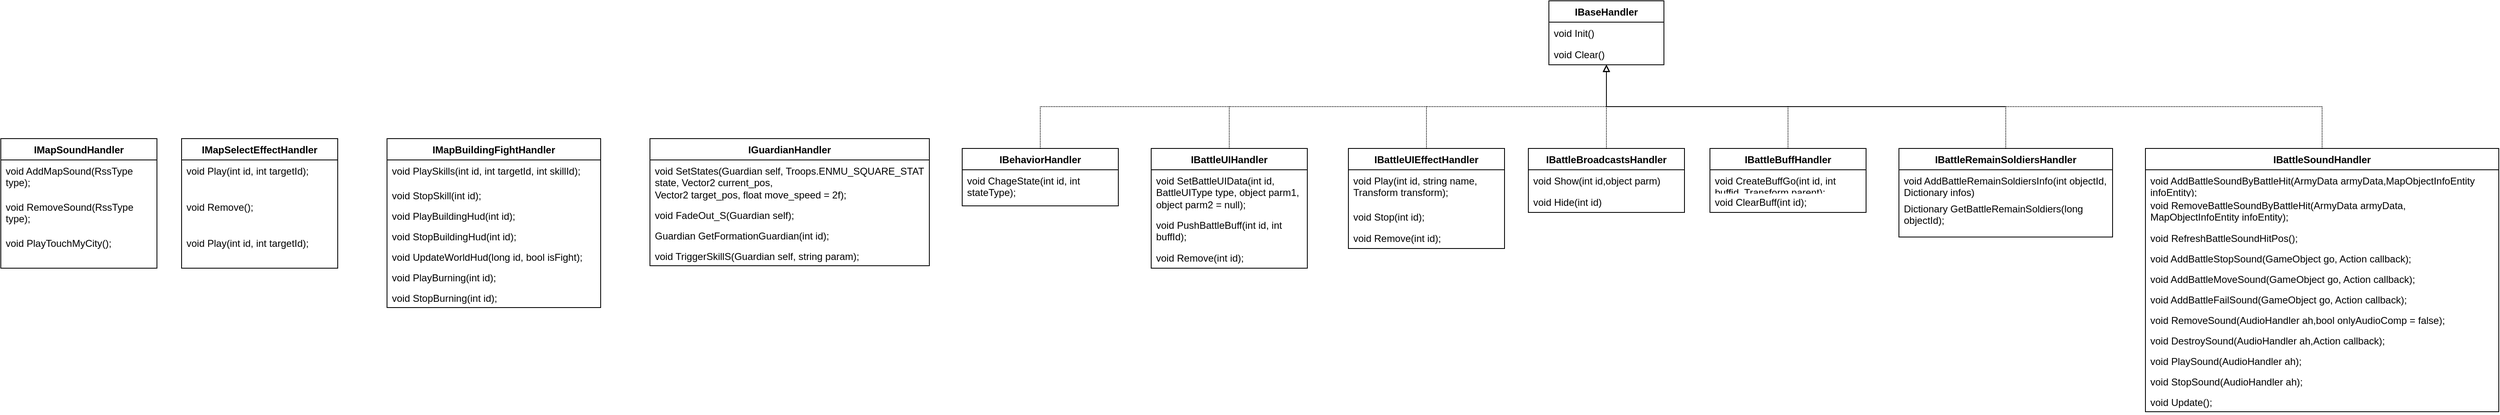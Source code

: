 <mxfile version="22.1.5" type="github">
  <diagram id="C5RBs43oDa-KdzZeNtuy" name="Page-1">
    <mxGraphModel dx="3728" dy="1118" grid="1" gridSize="10" guides="1" tooltips="1" connect="1" arrows="1" fold="1" page="1" pageScale="1" pageWidth="827" pageHeight="1169" background="none" math="0" shadow="0">
      <root>
        <mxCell id="WIyWlLk6GJQsqaUBKTNV-0" />
        <mxCell id="WIyWlLk6GJQsqaUBKTNV-1" parent="WIyWlLk6GJQsqaUBKTNV-0" />
        <mxCell id="vtyjgrVnTe7GE00nzrDD-10" value="IBaseHandler" style="swimlane;childLayout=stackLayout;horizontal=1;startSize=26;fillColor=none;horizontalStack=0;resizeParent=1;resizeParentMax=0;resizeLast=0;collapsible=1;marginBottom=0;whiteSpace=wrap;html=1;align=center;verticalAlign=top;labelBackgroundColor=none;" parent="WIyWlLk6GJQsqaUBKTNV-1" vertex="1">
          <mxGeometry x="344" y="150" width="140" height="78" as="geometry" />
        </mxCell>
        <mxCell id="vtyjgrVnTe7GE00nzrDD-11" value="void Init()" style="text;strokeColor=none;fillColor=none;align=left;verticalAlign=top;spacingLeft=4;spacingRight=4;overflow=hidden;rotatable=0;points=[[0,0.5],[1,0.5]];portConstraint=eastwest;whiteSpace=wrap;html=1;labelBackgroundColor=none;" parent="vtyjgrVnTe7GE00nzrDD-10" vertex="1">
          <mxGeometry y="26" width="140" height="26" as="geometry" />
        </mxCell>
        <mxCell id="vtyjgrVnTe7GE00nzrDD-12" value="void Clear()" style="text;strokeColor=none;fillColor=none;align=left;verticalAlign=top;spacingLeft=4;spacingRight=4;overflow=hidden;rotatable=0;points=[[0,0.5],[1,0.5]];portConstraint=eastwest;whiteSpace=wrap;html=1;labelBackgroundColor=none;" parent="vtyjgrVnTe7GE00nzrDD-10" vertex="1">
          <mxGeometry y="52" width="140" height="26" as="geometry" />
        </mxCell>
        <mxCell id="vtyjgrVnTe7GE00nzrDD-21" value="" style="edgeStyle=orthogonalEdgeStyle;rounded=0;orthogonalLoop=1;jettySize=auto;html=1;dashed=1;dashPattern=1 1;endArrow=block;endFill=0;labelBackgroundColor=none;fontColor=default;" parent="WIyWlLk6GJQsqaUBKTNV-1" source="vtyjgrVnTe7GE00nzrDD-14" target="vtyjgrVnTe7GE00nzrDD-10" edge="1">
          <mxGeometry relative="1" as="geometry" />
        </mxCell>
        <mxCell id="vtyjgrVnTe7GE00nzrDD-14" value="IBattleBroadcastsHandler" style="swimlane;childLayout=stackLayout;horizontal=1;startSize=26;fillColor=none;horizontalStack=0;resizeParent=1;resizeParentMax=0;resizeLast=0;collapsible=1;marginBottom=0;whiteSpace=wrap;html=1;align=center;verticalAlign=top;labelBackgroundColor=none;" parent="WIyWlLk6GJQsqaUBKTNV-1" vertex="1">
          <mxGeometry x="319" y="330" width="190" height="78" as="geometry" />
        </mxCell>
        <mxCell id="vtyjgrVnTe7GE00nzrDD-15" value="void Show(int id,object parm)" style="text;strokeColor=none;fillColor=none;align=left;verticalAlign=top;spacingLeft=4;spacingRight=4;overflow=hidden;rotatable=0;points=[[0,0.5],[1,0.5]];portConstraint=eastwest;whiteSpace=wrap;html=1;labelBackgroundColor=none;" parent="vtyjgrVnTe7GE00nzrDD-14" vertex="1">
          <mxGeometry y="26" width="190" height="26" as="geometry" />
        </mxCell>
        <mxCell id="vtyjgrVnTe7GE00nzrDD-16" value="void Hide(int id)" style="text;strokeColor=none;fillColor=none;align=left;verticalAlign=top;spacingLeft=4;spacingRight=4;overflow=hidden;rotatable=0;points=[[0,0.5],[1,0.5]];portConstraint=eastwest;whiteSpace=wrap;html=1;labelBackgroundColor=none;" parent="vtyjgrVnTe7GE00nzrDD-14" vertex="1">
          <mxGeometry y="52" width="190" height="26" as="geometry" />
        </mxCell>
        <mxCell id="vtyjgrVnTe7GE00nzrDD-22" value="IBattleBuffHandler" style="swimlane;childLayout=stackLayout;horizontal=1;startSize=26;fillColor=none;horizontalStack=0;resizeParent=1;resizeParentMax=0;resizeLast=0;collapsible=1;marginBottom=0;whiteSpace=wrap;html=1;align=center;verticalAlign=top;labelBackgroundColor=none;" parent="WIyWlLk6GJQsqaUBKTNV-1" vertex="1">
          <mxGeometry x="540" y="330" width="190" height="78" as="geometry" />
        </mxCell>
        <mxCell id="vtyjgrVnTe7GE00nzrDD-23" value="void CreateBuffGo(int id, int buffid, Transform parent);" style="text;strokeColor=none;fillColor=none;align=left;verticalAlign=top;spacingLeft=4;spacingRight=4;overflow=hidden;rotatable=0;points=[[0,0.5],[1,0.5]];portConstraint=eastwest;whiteSpace=wrap;html=1;labelBackgroundColor=none;" parent="vtyjgrVnTe7GE00nzrDD-22" vertex="1">
          <mxGeometry y="26" width="190" height="26" as="geometry" />
        </mxCell>
        <mxCell id="vtyjgrVnTe7GE00nzrDD-24" value="void ClearBuff(int id);" style="text;strokeColor=none;fillColor=none;align=left;verticalAlign=top;spacingLeft=4;spacingRight=4;overflow=hidden;rotatable=0;points=[[0,0.5],[1,0.5]];portConstraint=eastwest;whiteSpace=wrap;html=1;labelBackgroundColor=none;" parent="vtyjgrVnTe7GE00nzrDD-22" vertex="1">
          <mxGeometry y="52" width="190" height="26" as="geometry" />
        </mxCell>
        <mxCell id="vtyjgrVnTe7GE00nzrDD-25" value="IBattleRemainSoldiersHandler" style="swimlane;childLayout=stackLayout;horizontal=1;startSize=26;fillColor=none;horizontalStack=0;resizeParent=1;resizeParentMax=0;resizeLast=0;collapsible=1;marginBottom=0;whiteSpace=wrap;html=1;align=center;verticalAlign=top;labelBackgroundColor=none;" parent="WIyWlLk6GJQsqaUBKTNV-1" vertex="1">
          <mxGeometry x="770" y="330" width="260" height="108" as="geometry" />
        </mxCell>
        <mxCell id="vtyjgrVnTe7GE00nzrDD-26" value="void AddBattleRemainSoldiersInfo(int objectId, Dictionary infos)" style="text;strokeColor=none;fillColor=none;align=left;verticalAlign=top;spacingLeft=4;spacingRight=4;overflow=hidden;rotatable=0;points=[[0,0.5],[1,0.5]];portConstraint=eastwest;whiteSpace=wrap;html=1;labelBackgroundColor=none;" parent="vtyjgrVnTe7GE00nzrDD-25" vertex="1">
          <mxGeometry y="26" width="260" height="34" as="geometry" />
        </mxCell>
        <mxCell id="vtyjgrVnTe7GE00nzrDD-27" value="Dictionary GetBattleRemainSoldiers(long objectId);" style="text;strokeColor=none;fillColor=none;align=left;verticalAlign=top;spacingLeft=4;spacingRight=4;overflow=hidden;rotatable=0;points=[[0,0.5],[1,0.5]];portConstraint=eastwest;whiteSpace=wrap;html=1;labelBackgroundColor=none;" parent="vtyjgrVnTe7GE00nzrDD-25" vertex="1">
          <mxGeometry y="60" width="260" height="48" as="geometry" />
        </mxCell>
        <mxCell id="vtyjgrVnTe7GE00nzrDD-28" value="" style="edgeStyle=orthogonalEdgeStyle;rounded=0;orthogonalLoop=1;jettySize=auto;html=1;dashed=1;dashPattern=1 1;endArrow=block;endFill=0;exitX=0.5;exitY=0;exitDx=0;exitDy=0;labelBackgroundColor=none;fontColor=default;" parent="WIyWlLk6GJQsqaUBKTNV-1" source="vtyjgrVnTe7GE00nzrDD-22" target="vtyjgrVnTe7GE00nzrDD-10" edge="1">
          <mxGeometry relative="1" as="geometry">
            <mxPoint x="424" y="340" as="sourcePoint" />
            <mxPoint x="424" y="238" as="targetPoint" />
          </mxGeometry>
        </mxCell>
        <mxCell id="vtyjgrVnTe7GE00nzrDD-29" value="" style="edgeStyle=orthogonalEdgeStyle;rounded=0;orthogonalLoop=1;jettySize=auto;html=1;dashed=1;dashPattern=1 1;endArrow=block;endFill=0;exitX=0.5;exitY=0;exitDx=0;exitDy=0;labelBackgroundColor=none;fontColor=default;" parent="WIyWlLk6GJQsqaUBKTNV-1" source="vtyjgrVnTe7GE00nzrDD-25" target="vtyjgrVnTe7GE00nzrDD-10" edge="1">
          <mxGeometry relative="1" as="geometry">
            <mxPoint x="645" y="340" as="sourcePoint" />
            <mxPoint x="424" y="238" as="targetPoint" />
          </mxGeometry>
        </mxCell>
        <mxCell id="vtyjgrVnTe7GE00nzrDD-30" value="IBattleSoundHandler" style="swimlane;childLayout=stackLayout;horizontal=1;startSize=26;fillColor=none;horizontalStack=0;resizeParent=1;resizeParentMax=0;resizeLast=0;collapsible=1;marginBottom=0;whiteSpace=wrap;html=1;align=center;verticalAlign=top;flipH=1;labelBackgroundColor=none;" parent="WIyWlLk6GJQsqaUBKTNV-1" vertex="1">
          <mxGeometry x="1070" y="330" width="430" height="321" as="geometry" />
        </mxCell>
        <mxCell id="vtyjgrVnTe7GE00nzrDD-31" value="void AddBattleSoundByBattleHit(ArmyData armyData,MapObjectInfoEntity infoEntity);" style="text;strokeColor=none;fillColor=none;align=left;verticalAlign=top;spacingLeft=4;spacingRight=4;overflow=hidden;rotatable=0;points=[[0,0.5],[1,0.5]];portConstraint=eastwest;whiteSpace=wrap;html=1;labelBackgroundColor=none;" parent="vtyjgrVnTe7GE00nzrDD-30" vertex="1">
          <mxGeometry y="26" width="430" height="30" as="geometry" />
        </mxCell>
        <mxCell id="vtyjgrVnTe7GE00nzrDD-39" value="void RemoveBattleSoundByBattleHit(ArmyData armyData, MapObjectInfoEntity infoEntity);" style="text;strokeColor=none;fillColor=none;align=left;verticalAlign=top;spacingLeft=4;spacingRight=4;overflow=hidden;rotatable=0;points=[[0,0.5],[1,0.5]];portConstraint=eastwest;whiteSpace=wrap;html=1;labelBackgroundColor=none;" parent="vtyjgrVnTe7GE00nzrDD-30" vertex="1">
          <mxGeometry y="56" width="430" height="40" as="geometry" />
        </mxCell>
        <mxCell id="vtyjgrVnTe7GE00nzrDD-43" value="void RefreshBattleSoundHitPos();" style="text;strokeColor=none;fillColor=none;align=left;verticalAlign=top;spacingLeft=4;spacingRight=4;overflow=hidden;rotatable=0;points=[[0,0.5],[1,0.5]];portConstraint=eastwest;whiteSpace=wrap;html=1;labelBackgroundColor=none;" parent="vtyjgrVnTe7GE00nzrDD-30" vertex="1">
          <mxGeometry y="96" width="430" height="25" as="geometry" />
        </mxCell>
        <mxCell id="vtyjgrVnTe7GE00nzrDD-42" value="void AddBattleStopSound(GameObject go, Action callback);" style="text;strokeColor=none;fillColor=none;align=left;verticalAlign=top;spacingLeft=4;spacingRight=4;overflow=hidden;rotatable=0;points=[[0,0.5],[1,0.5]];portConstraint=eastwest;whiteSpace=wrap;html=1;labelBackgroundColor=none;" parent="vtyjgrVnTe7GE00nzrDD-30" vertex="1">
          <mxGeometry y="121" width="430" height="25" as="geometry" />
        </mxCell>
        <mxCell id="vtyjgrVnTe7GE00nzrDD-41" value="void AddBattleMoveSound(GameObject go, Action callback);" style="text;strokeColor=none;fillColor=none;align=left;verticalAlign=top;spacingLeft=4;spacingRight=4;overflow=hidden;rotatable=0;points=[[0,0.5],[1,0.5]];portConstraint=eastwest;whiteSpace=wrap;html=1;labelBackgroundColor=none;" parent="vtyjgrVnTe7GE00nzrDD-30" vertex="1">
          <mxGeometry y="146" width="430" height="25" as="geometry" />
        </mxCell>
        <mxCell id="vtyjgrVnTe7GE00nzrDD-40" value="void AddBattleFailSound(GameObject go, Action callback);" style="text;strokeColor=none;fillColor=none;align=left;verticalAlign=top;spacingLeft=4;spacingRight=4;overflow=hidden;rotatable=0;points=[[0,0.5],[1,0.5]];portConstraint=eastwest;whiteSpace=wrap;html=1;labelBackgroundColor=none;" parent="vtyjgrVnTe7GE00nzrDD-30" vertex="1">
          <mxGeometry y="171" width="430" height="25" as="geometry" />
        </mxCell>
        <mxCell id="vtyjgrVnTe7GE00nzrDD-45" value="void RemoveSound(AudioHandler ah,bool onlyAudioComp = false);" style="text;strokeColor=none;fillColor=none;align=left;verticalAlign=top;spacingLeft=4;spacingRight=4;overflow=hidden;rotatable=0;points=[[0,0.5],[1,0.5]];portConstraint=eastwest;whiteSpace=wrap;html=1;labelBackgroundColor=none;" parent="vtyjgrVnTe7GE00nzrDD-30" vertex="1">
          <mxGeometry y="196" width="430" height="25" as="geometry" />
        </mxCell>
        <mxCell id="vtyjgrVnTe7GE00nzrDD-44" value="void DestroySound(AudioHandler ah,Action callback);" style="text;strokeColor=none;fillColor=none;align=left;verticalAlign=top;spacingLeft=4;spacingRight=4;overflow=hidden;rotatable=0;points=[[0,0.5],[1,0.5]];portConstraint=eastwest;whiteSpace=wrap;html=1;labelBackgroundColor=none;" parent="vtyjgrVnTe7GE00nzrDD-30" vertex="1">
          <mxGeometry y="221" width="430" height="25" as="geometry" />
        </mxCell>
        <mxCell id="vtyjgrVnTe7GE00nzrDD-47" value="void PlaySound(AudioHandler ah);" style="text;strokeColor=none;fillColor=none;align=left;verticalAlign=top;spacingLeft=4;spacingRight=4;overflow=hidden;rotatable=0;points=[[0,0.5],[1,0.5]];portConstraint=eastwest;whiteSpace=wrap;html=1;labelBackgroundColor=none;" parent="vtyjgrVnTe7GE00nzrDD-30" vertex="1">
          <mxGeometry y="246" width="430" height="25" as="geometry" />
        </mxCell>
        <mxCell id="vtyjgrVnTe7GE00nzrDD-46" value="void StopSound(AudioHandler ah);" style="text;strokeColor=none;fillColor=none;align=left;verticalAlign=top;spacingLeft=4;spacingRight=4;overflow=hidden;rotatable=0;points=[[0,0.5],[1,0.5]];portConstraint=eastwest;whiteSpace=wrap;html=1;labelBackgroundColor=none;" parent="vtyjgrVnTe7GE00nzrDD-30" vertex="1">
          <mxGeometry y="271" width="430" height="25" as="geometry" />
        </mxCell>
        <mxCell id="vtyjgrVnTe7GE00nzrDD-32" value="void Update();" style="text;strokeColor=none;fillColor=none;align=left;verticalAlign=top;spacingLeft=4;spacingRight=4;overflow=hidden;rotatable=0;points=[[0,0.5],[1,0.5]];portConstraint=eastwest;whiteSpace=wrap;html=1;labelBackgroundColor=none;" parent="vtyjgrVnTe7GE00nzrDD-30" vertex="1">
          <mxGeometry y="296" width="430" height="25" as="geometry" />
        </mxCell>
        <mxCell id="vtyjgrVnTe7GE00nzrDD-49" value="" style="edgeStyle=orthogonalEdgeStyle;rounded=0;orthogonalLoop=1;jettySize=auto;html=1;dashed=1;dashPattern=1 1;endArrow=block;endFill=0;exitX=0.5;exitY=0;exitDx=0;exitDy=0;labelBackgroundColor=none;fontColor=default;" parent="WIyWlLk6GJQsqaUBKTNV-1" source="vtyjgrVnTe7GE00nzrDD-30" target="vtyjgrVnTe7GE00nzrDD-10" edge="1">
          <mxGeometry relative="1" as="geometry">
            <mxPoint x="910" y="340" as="sourcePoint" />
            <mxPoint x="424" y="238" as="targetPoint" />
          </mxGeometry>
        </mxCell>
        <mxCell id="vtyjgrVnTe7GE00nzrDD-50" value="IBattleUIEffectHandler" style="swimlane;childLayout=stackLayout;horizontal=1;startSize=26;fillColor=none;horizontalStack=0;resizeParent=1;resizeParentMax=0;resizeLast=0;collapsible=1;marginBottom=0;whiteSpace=wrap;html=1;align=center;verticalAlign=top;labelBackgroundColor=none;" parent="WIyWlLk6GJQsqaUBKTNV-1" vertex="1">
          <mxGeometry x="100" y="330" width="190" height="122" as="geometry" />
        </mxCell>
        <mxCell id="vtyjgrVnTe7GE00nzrDD-51" value="void Play(int id, string name, Transform transform);" style="text;strokeColor=none;fillColor=none;align=left;verticalAlign=top;spacingLeft=4;spacingRight=4;overflow=hidden;rotatable=0;points=[[0,0.5],[1,0.5]];portConstraint=eastwest;whiteSpace=wrap;html=1;labelBackgroundColor=none;" parent="vtyjgrVnTe7GE00nzrDD-50" vertex="1">
          <mxGeometry y="26" width="190" height="44" as="geometry" />
        </mxCell>
        <mxCell id="vtyjgrVnTe7GE00nzrDD-53" value="void Stop(int id);" style="text;strokeColor=none;fillColor=none;align=left;verticalAlign=top;spacingLeft=4;spacingRight=4;overflow=hidden;rotatable=0;points=[[0,0.5],[1,0.5]];portConstraint=eastwest;whiteSpace=wrap;html=1;labelBackgroundColor=none;" parent="vtyjgrVnTe7GE00nzrDD-50" vertex="1">
          <mxGeometry y="70" width="190" height="26" as="geometry" />
        </mxCell>
        <mxCell id="vtyjgrVnTe7GE00nzrDD-52" value="void Remove(int id);" style="text;strokeColor=none;fillColor=none;align=left;verticalAlign=top;spacingLeft=4;spacingRight=4;overflow=hidden;rotatable=0;points=[[0,0.5],[1,0.5]];portConstraint=eastwest;whiteSpace=wrap;html=1;labelBackgroundColor=none;" parent="vtyjgrVnTe7GE00nzrDD-50" vertex="1">
          <mxGeometry y="96" width="190" height="26" as="geometry" />
        </mxCell>
        <mxCell id="vtyjgrVnTe7GE00nzrDD-54" value="" style="edgeStyle=orthogonalEdgeStyle;rounded=0;orthogonalLoop=1;jettySize=auto;html=1;dashed=1;dashPattern=1 1;endArrow=block;endFill=0;exitX=0.5;exitY=0;exitDx=0;exitDy=0;labelBackgroundColor=none;fontColor=default;" parent="WIyWlLk6GJQsqaUBKTNV-1" source="vtyjgrVnTe7GE00nzrDD-50" target="vtyjgrVnTe7GE00nzrDD-10" edge="1">
          <mxGeometry relative="1" as="geometry">
            <mxPoint x="424" y="340" as="sourcePoint" />
            <mxPoint x="424" y="238" as="targetPoint" />
          </mxGeometry>
        </mxCell>
        <mxCell id="vtyjgrVnTe7GE00nzrDD-55" value="IBattleUIHandler" style="swimlane;childLayout=stackLayout;horizontal=1;startSize=26;fillColor=none;horizontalStack=0;resizeParent=1;resizeParentMax=0;resizeLast=0;collapsible=1;marginBottom=0;whiteSpace=wrap;html=1;align=center;verticalAlign=top;labelBackgroundColor=none;" parent="WIyWlLk6GJQsqaUBKTNV-1" vertex="1">
          <mxGeometry x="-140" y="330" width="190" height="146" as="geometry" />
        </mxCell>
        <mxCell id="vtyjgrVnTe7GE00nzrDD-56" value="void SetBattleUIData(int id, BattleUIType type, object parm1, object parm2 = null);" style="text;strokeColor=none;fillColor=none;align=left;verticalAlign=top;spacingLeft=4;spacingRight=4;overflow=hidden;rotatable=0;points=[[0,0.5],[1,0.5]];portConstraint=eastwest;whiteSpace=wrap;html=1;labelBackgroundColor=none;" parent="vtyjgrVnTe7GE00nzrDD-55" vertex="1">
          <mxGeometry y="26" width="190" height="54" as="geometry" />
        </mxCell>
        <mxCell id="vtyjgrVnTe7GE00nzrDD-57" value="void PushBattleBuff(int id, int buffId);" style="text;strokeColor=none;fillColor=none;align=left;verticalAlign=top;spacingLeft=4;spacingRight=4;overflow=hidden;rotatable=0;points=[[0,0.5],[1,0.5]];portConstraint=eastwest;whiteSpace=wrap;html=1;labelBackgroundColor=none;" parent="vtyjgrVnTe7GE00nzrDD-55" vertex="1">
          <mxGeometry y="80" width="190" height="40" as="geometry" />
        </mxCell>
        <mxCell id="vtyjgrVnTe7GE00nzrDD-58" value="void Remove(int id);" style="text;strokeColor=none;fillColor=none;align=left;verticalAlign=top;spacingLeft=4;spacingRight=4;overflow=hidden;rotatable=0;points=[[0,0.5],[1,0.5]];portConstraint=eastwest;whiteSpace=wrap;html=1;labelBackgroundColor=none;" parent="vtyjgrVnTe7GE00nzrDD-55" vertex="1">
          <mxGeometry y="120" width="190" height="26" as="geometry" />
        </mxCell>
        <mxCell id="vtyjgrVnTe7GE00nzrDD-59" value="" style="edgeStyle=orthogonalEdgeStyle;rounded=0;orthogonalLoop=1;jettySize=auto;html=1;dashed=1;dashPattern=1 1;endArrow=block;endFill=0;exitX=0.5;exitY=0;exitDx=0;exitDy=0;labelBackgroundColor=none;fontColor=default;" parent="WIyWlLk6GJQsqaUBKTNV-1" source="vtyjgrVnTe7GE00nzrDD-55" target="vtyjgrVnTe7GE00nzrDD-10" edge="1">
          <mxGeometry relative="1" as="geometry">
            <mxPoint x="205" y="340" as="sourcePoint" />
            <mxPoint x="420" y="240" as="targetPoint" />
          </mxGeometry>
        </mxCell>
        <mxCell id="vtyjgrVnTe7GE00nzrDD-60" value="IBehaviorHandler" style="swimlane;childLayout=stackLayout;horizontal=1;startSize=26;fillColor=none;horizontalStack=0;resizeParent=1;resizeParentMax=0;resizeLast=0;collapsible=1;marginBottom=0;whiteSpace=wrap;html=1;align=center;verticalAlign=top;labelBackgroundColor=none;" parent="WIyWlLk6GJQsqaUBKTNV-1" vertex="1">
          <mxGeometry x="-370" y="330" width="190" height="70" as="geometry" />
        </mxCell>
        <mxCell id="vtyjgrVnTe7GE00nzrDD-62" value="void ChageState(int id, int stateType);" style="text;strokeColor=none;fillColor=none;align=left;verticalAlign=top;spacingLeft=4;spacingRight=4;overflow=hidden;rotatable=0;points=[[0,0.5],[1,0.5]];portConstraint=eastwest;whiteSpace=wrap;html=1;labelBackgroundColor=none;" parent="vtyjgrVnTe7GE00nzrDD-60" vertex="1">
          <mxGeometry y="26" width="190" height="44" as="geometry" />
        </mxCell>
        <mxCell id="vtyjgrVnTe7GE00nzrDD-64" value="" style="edgeStyle=orthogonalEdgeStyle;rounded=0;orthogonalLoop=1;jettySize=auto;html=1;dashed=1;dashPattern=1 1;endArrow=block;endFill=0;exitX=0.5;exitY=0;exitDx=0;exitDy=0;labelBackgroundColor=none;fontColor=default;" parent="WIyWlLk6GJQsqaUBKTNV-1" source="vtyjgrVnTe7GE00nzrDD-60" target="vtyjgrVnTe7GE00nzrDD-10" edge="1">
          <mxGeometry relative="1" as="geometry">
            <mxPoint x="-35" y="340" as="sourcePoint" />
            <mxPoint x="424" y="238" as="targetPoint" />
          </mxGeometry>
        </mxCell>
        <mxCell id="vtyjgrVnTe7GE00nzrDD-65" value="IGuardianHandler" style="swimlane;childLayout=stackLayout;horizontal=1;startSize=26;fillColor=none;horizontalStack=0;resizeParent=1;resizeParentMax=0;resizeLast=0;collapsible=1;marginBottom=0;whiteSpace=wrap;html=1;align=center;verticalAlign=top;labelBackgroundColor=none;" parent="WIyWlLk6GJQsqaUBKTNV-1" vertex="1">
          <mxGeometry x="-750" y="318" width="340" height="155" as="geometry" />
        </mxCell>
        <mxCell id="vtyjgrVnTe7GE00nzrDD-66" value="void SetStates(Guardian self, Troops.ENMU_SQUARE_STAT state, Vector2 current_pos,&#xa;    Vector2 target_pos, float move_speed = 2f);" style="text;strokeColor=none;fillColor=none;align=left;verticalAlign=top;spacingLeft=4;spacingRight=4;overflow=hidden;rotatable=0;points=[[0,0.5],[1,0.5]];portConstraint=eastwest;whiteSpace=wrap;html=1;labelBackgroundColor=none;" parent="vtyjgrVnTe7GE00nzrDD-65" vertex="1">
          <mxGeometry y="26" width="340" height="54" as="geometry" />
        </mxCell>
        <mxCell id="vtyjgrVnTe7GE00nzrDD-67" value="void FadeOut_S(Guardian self);" style="text;strokeColor=none;fillColor=none;align=left;verticalAlign=top;spacingLeft=4;spacingRight=4;overflow=hidden;rotatable=0;points=[[0,0.5],[1,0.5]];portConstraint=eastwest;whiteSpace=wrap;html=1;labelBackgroundColor=none;" parent="vtyjgrVnTe7GE00nzrDD-65" vertex="1">
          <mxGeometry y="80" width="340" height="25" as="geometry" />
        </mxCell>
        <mxCell id="vtyjgrVnTe7GE00nzrDD-69" value="Guardian GetFormationGuardian(int id);" style="text;strokeColor=none;fillColor=none;align=left;verticalAlign=top;spacingLeft=4;spacingRight=4;overflow=hidden;rotatable=0;points=[[0,0.5],[1,0.5]];portConstraint=eastwest;whiteSpace=wrap;html=1;labelBackgroundColor=none;" parent="vtyjgrVnTe7GE00nzrDD-65" vertex="1">
          <mxGeometry y="105" width="340" height="25" as="geometry" />
        </mxCell>
        <mxCell id="vtyjgrVnTe7GE00nzrDD-68" value="void TriggerSkillS(Guardian self, string param);" style="text;strokeColor=none;fillColor=none;align=left;verticalAlign=top;spacingLeft=4;spacingRight=4;overflow=hidden;rotatable=0;points=[[0,0.5],[1,0.5]];portConstraint=eastwest;whiteSpace=wrap;html=1;labelBackgroundColor=none;" parent="vtyjgrVnTe7GE00nzrDD-65" vertex="1">
          <mxGeometry y="130" width="340" height="25" as="geometry" />
        </mxCell>
        <mxCell id="vtyjgrVnTe7GE00nzrDD-70" value="IMapBuildingFightHandler" style="swimlane;childLayout=stackLayout;horizontal=1;startSize=26;fillColor=none;horizontalStack=0;resizeParent=1;resizeParentMax=0;resizeLast=0;collapsible=1;marginBottom=0;whiteSpace=wrap;html=1;align=center;verticalAlign=top;flipH=1;labelBackgroundColor=none;" parent="WIyWlLk6GJQsqaUBKTNV-1" vertex="1">
          <mxGeometry x="-1070" y="318" width="260" height="206" as="geometry" />
        </mxCell>
        <mxCell id="vtyjgrVnTe7GE00nzrDD-71" value="void PlaySkills(int id, int targetId, int skillId);" style="text;strokeColor=none;fillColor=none;align=left;verticalAlign=top;spacingLeft=4;spacingRight=4;overflow=hidden;rotatable=0;points=[[0,0.5],[1,0.5]];portConstraint=eastwest;whiteSpace=wrap;html=1;labelBackgroundColor=none;" parent="vtyjgrVnTe7GE00nzrDD-70" vertex="1">
          <mxGeometry y="26" width="260" height="30" as="geometry" />
        </mxCell>
        <mxCell id="vtyjgrVnTe7GE00nzrDD-72" value="void StopSkill(int id);" style="text;strokeColor=none;fillColor=none;align=left;verticalAlign=top;spacingLeft=4;spacingRight=4;overflow=hidden;rotatable=0;points=[[0,0.5],[1,0.5]];portConstraint=eastwest;whiteSpace=wrap;html=1;labelBackgroundColor=none;" parent="vtyjgrVnTe7GE00nzrDD-70" vertex="1">
          <mxGeometry y="56" width="260" height="25" as="geometry" />
        </mxCell>
        <mxCell id="vtyjgrVnTe7GE00nzrDD-73" value="void PlayBuildingHud(int id);" style="text;strokeColor=none;fillColor=none;align=left;verticalAlign=top;spacingLeft=4;spacingRight=4;overflow=hidden;rotatable=0;points=[[0,0.5],[1,0.5]];portConstraint=eastwest;whiteSpace=wrap;html=1;labelBackgroundColor=none;" parent="vtyjgrVnTe7GE00nzrDD-70" vertex="1">
          <mxGeometry y="81" width="260" height="25" as="geometry" />
        </mxCell>
        <mxCell id="vtyjgrVnTe7GE00nzrDD-74" value="void StopBuildingHud(int id);" style="text;strokeColor=none;fillColor=none;align=left;verticalAlign=top;spacingLeft=4;spacingRight=4;overflow=hidden;rotatable=0;points=[[0,0.5],[1,0.5]];portConstraint=eastwest;whiteSpace=wrap;html=1;labelBackgroundColor=none;" parent="vtyjgrVnTe7GE00nzrDD-70" vertex="1">
          <mxGeometry y="106" width="260" height="25" as="geometry" />
        </mxCell>
        <mxCell id="vtyjgrVnTe7GE00nzrDD-75" value="void UpdateWorldHud(long id, bool isFight);" style="text;strokeColor=none;fillColor=none;align=left;verticalAlign=top;spacingLeft=4;spacingRight=4;overflow=hidden;rotatable=0;points=[[0,0.5],[1,0.5]];portConstraint=eastwest;whiteSpace=wrap;html=1;labelBackgroundColor=none;" parent="vtyjgrVnTe7GE00nzrDD-70" vertex="1">
          <mxGeometry y="131" width="260" height="25" as="geometry" />
        </mxCell>
        <mxCell id="vtyjgrVnTe7GE00nzrDD-76" value="void PlayBurning(int id);" style="text;strokeColor=none;fillColor=none;align=left;verticalAlign=top;spacingLeft=4;spacingRight=4;overflow=hidden;rotatable=0;points=[[0,0.5],[1,0.5]];portConstraint=eastwest;whiteSpace=wrap;html=1;labelBackgroundColor=none;" parent="vtyjgrVnTe7GE00nzrDD-70" vertex="1">
          <mxGeometry y="156" width="260" height="25" as="geometry" />
        </mxCell>
        <mxCell id="vtyjgrVnTe7GE00nzrDD-77" value="void StopBurning(int id);" style="text;strokeColor=none;fillColor=none;align=left;verticalAlign=top;spacingLeft=4;spacingRight=4;overflow=hidden;rotatable=0;points=[[0,0.5],[1,0.5]];portConstraint=eastwest;whiteSpace=wrap;html=1;labelBackgroundColor=none;" parent="vtyjgrVnTe7GE00nzrDD-70" vertex="1">
          <mxGeometry y="181" width="260" height="25" as="geometry" />
        </mxCell>
        <mxCell id="vtyjgrVnTe7GE00nzrDD-82" value="IMapSelectEffectHandler" style="swimlane;childLayout=stackLayout;horizontal=1;startSize=26;fillColor=none;horizontalStack=0;resizeParent=1;resizeParentMax=0;resizeLast=0;collapsible=1;marginBottom=0;whiteSpace=wrap;html=1;align=center;verticalAlign=top;labelBackgroundColor=none;" parent="WIyWlLk6GJQsqaUBKTNV-1" vertex="1">
          <mxGeometry x="-1320" y="318" width="190" height="158" as="geometry" />
        </mxCell>
        <mxCell id="vtyjgrVnTe7GE00nzrDD-83" value="void Play(int id, int targetId);" style="text;strokeColor=none;fillColor=none;align=left;verticalAlign=top;spacingLeft=4;spacingRight=4;overflow=hidden;rotatable=0;points=[[0,0.5],[1,0.5]];portConstraint=eastwest;whiteSpace=wrap;html=1;labelBackgroundColor=none;" parent="vtyjgrVnTe7GE00nzrDD-82" vertex="1">
          <mxGeometry y="26" width="190" height="44" as="geometry" />
        </mxCell>
        <mxCell id="vtyjgrVnTe7GE00nzrDD-84" value="void Remove();" style="text;strokeColor=none;fillColor=none;align=left;verticalAlign=top;spacingLeft=4;spacingRight=4;overflow=hidden;rotatable=0;points=[[0,0.5],[1,0.5]];portConstraint=eastwest;whiteSpace=wrap;html=1;labelBackgroundColor=none;" parent="vtyjgrVnTe7GE00nzrDD-82" vertex="1">
          <mxGeometry y="70" width="190" height="44" as="geometry" />
        </mxCell>
        <mxCell id="vtyjgrVnTe7GE00nzrDD-85" value="void Play(int id, int targetId);" style="text;strokeColor=none;fillColor=none;align=left;verticalAlign=top;spacingLeft=4;spacingRight=4;overflow=hidden;rotatable=0;points=[[0,0.5],[1,0.5]];portConstraint=eastwest;whiteSpace=wrap;html=1;labelBackgroundColor=none;" parent="vtyjgrVnTe7GE00nzrDD-82" vertex="1">
          <mxGeometry y="114" width="190" height="44" as="geometry" />
        </mxCell>
        <mxCell id="vtyjgrVnTe7GE00nzrDD-86" value="IMapSoundHandler" style="swimlane;childLayout=stackLayout;horizontal=1;startSize=26;fillColor=none;horizontalStack=0;resizeParent=1;resizeParentMax=0;resizeLast=0;collapsible=1;marginBottom=0;whiteSpace=wrap;html=1;align=center;verticalAlign=top;labelBackgroundColor=none;" parent="WIyWlLk6GJQsqaUBKTNV-1" vertex="1">
          <mxGeometry x="-1540" y="318" width="190" height="158" as="geometry" />
        </mxCell>
        <mxCell id="vtyjgrVnTe7GE00nzrDD-87" value="void AddMapSound(RssType type);" style="text;strokeColor=none;fillColor=none;align=left;verticalAlign=top;spacingLeft=4;spacingRight=4;overflow=hidden;rotatable=0;points=[[0,0.5],[1,0.5]];portConstraint=eastwest;whiteSpace=wrap;html=1;labelBackgroundColor=none;" parent="vtyjgrVnTe7GE00nzrDD-86" vertex="1">
          <mxGeometry y="26" width="190" height="44" as="geometry" />
        </mxCell>
        <mxCell id="vtyjgrVnTe7GE00nzrDD-88" value="void RemoveSound(RssType type);" style="text;strokeColor=none;fillColor=none;align=left;verticalAlign=top;spacingLeft=4;spacingRight=4;overflow=hidden;rotatable=0;points=[[0,0.5],[1,0.5]];portConstraint=eastwest;whiteSpace=wrap;html=1;labelBackgroundColor=none;" parent="vtyjgrVnTe7GE00nzrDD-86" vertex="1">
          <mxGeometry y="70" width="190" height="44" as="geometry" />
        </mxCell>
        <mxCell id="vtyjgrVnTe7GE00nzrDD-89" value="void PlayTouchMyCity();" style="text;strokeColor=none;fillColor=none;align=left;verticalAlign=top;spacingLeft=4;spacingRight=4;overflow=hidden;rotatable=0;points=[[0,0.5],[1,0.5]];portConstraint=eastwest;whiteSpace=wrap;html=1;labelBackgroundColor=none;" parent="vtyjgrVnTe7GE00nzrDD-86" vertex="1">
          <mxGeometry y="114" width="190" height="44" as="geometry" />
        </mxCell>
      </root>
    </mxGraphModel>
  </diagram>
</mxfile>

